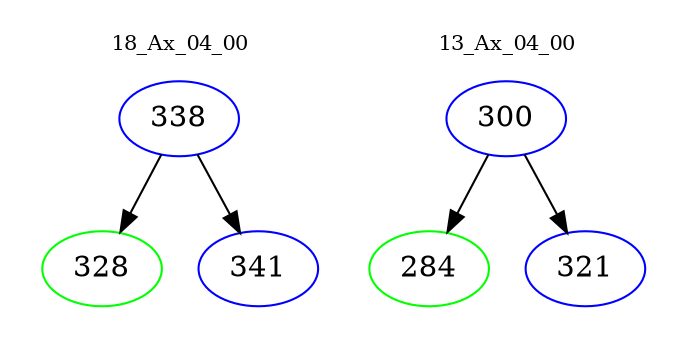 digraph{
subgraph cluster_0 {
color = white
label = "18_Ax_04_00";
fontsize=10;
T0_338 [label="338", color="blue"]
T0_338 -> T0_328 [color="black"]
T0_328 [label="328", color="green"]
T0_338 -> T0_341 [color="black"]
T0_341 [label="341", color="blue"]
}
subgraph cluster_1 {
color = white
label = "13_Ax_04_00";
fontsize=10;
T1_300 [label="300", color="blue"]
T1_300 -> T1_284 [color="black"]
T1_284 [label="284", color="green"]
T1_300 -> T1_321 [color="black"]
T1_321 [label="321", color="blue"]
}
}
